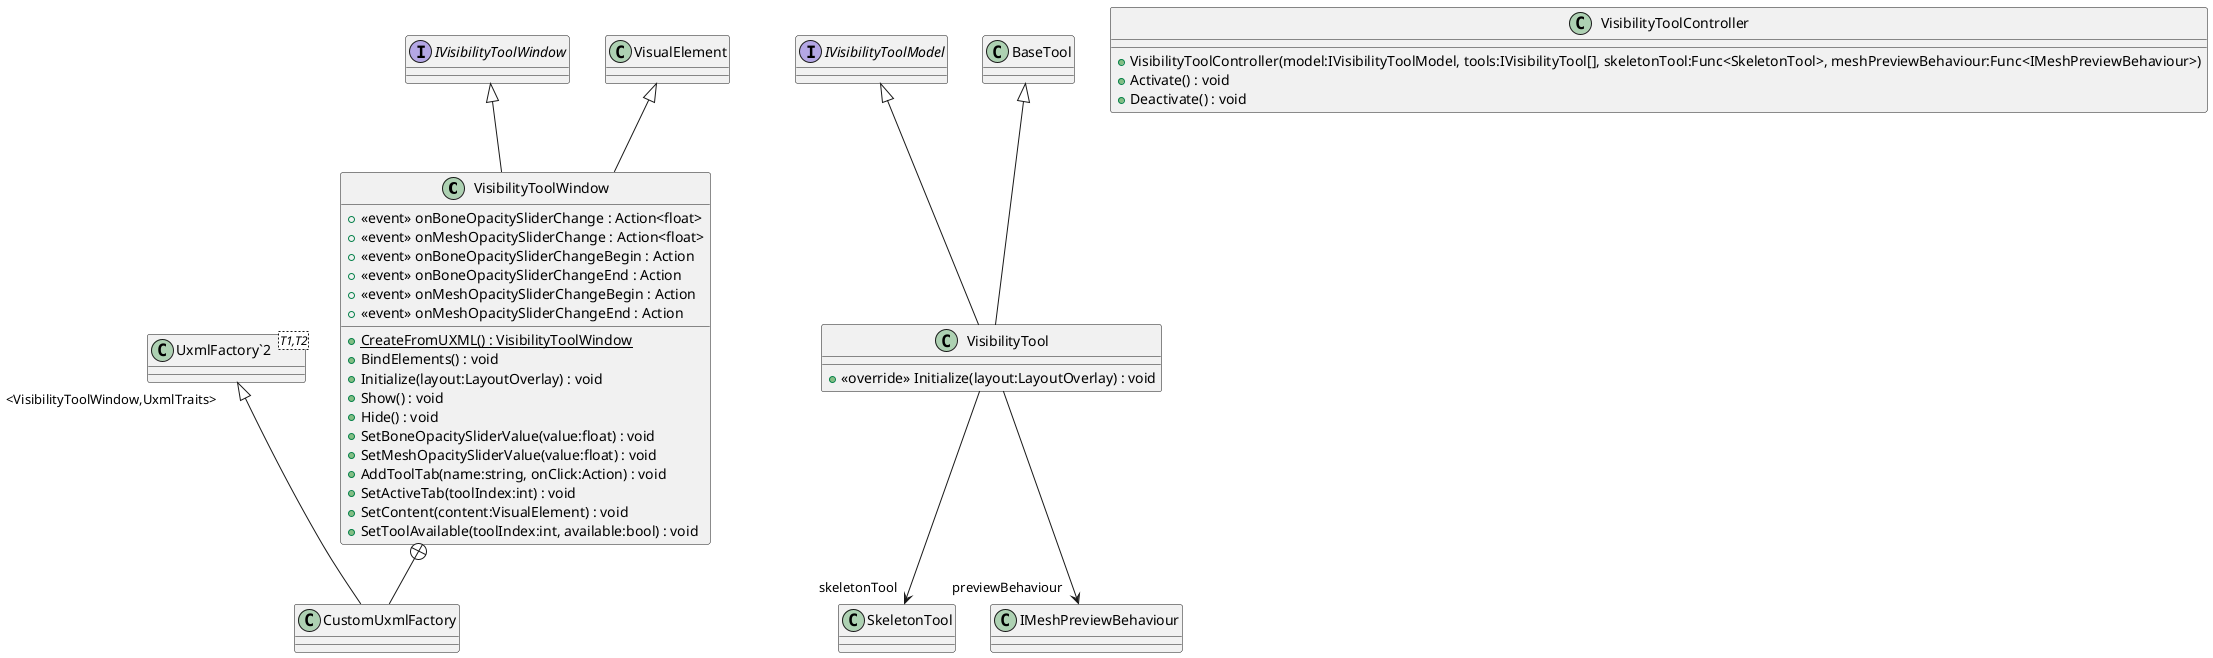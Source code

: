 @startuml
class VisibilityToolWindow {
    +  <<event>> onBoneOpacitySliderChange : Action<float> 
    +  <<event>> onMeshOpacitySliderChange : Action<float> 
    +  <<event>> onBoneOpacitySliderChangeBegin : Action 
    +  <<event>> onBoneOpacitySliderChangeEnd : Action 
    +  <<event>> onMeshOpacitySliderChangeBegin : Action 
    +  <<event>> onMeshOpacitySliderChangeEnd : Action 
    + {static} CreateFromUXML() : VisibilityToolWindow
    + BindElements() : void
    + Initialize(layout:LayoutOverlay) : void
    + Show() : void
    + Hide() : void
    + SetBoneOpacitySliderValue(value:float) : void
    + SetMeshOpacitySliderValue(value:float) : void
    + AddToolTab(name:string, onClick:Action) : void
    + SetActiveTab(toolIndex:int) : void
    + SetContent(content:VisualElement) : void
    + SetToolAvailable(toolIndex:int, available:bool) : void
}
class VisibilityTool {
    + <<override>> Initialize(layout:LayoutOverlay) : void
}
interface IVisibilityToolModel {
}
interface IVisibilityToolWindow {
}
class VisibilityToolController {
    + VisibilityToolController(model:IVisibilityToolModel, tools:IVisibilityTool[], skeletonTool:Func<SkeletonTool>, meshPreviewBehaviour:Func<IMeshPreviewBehaviour>)
    + Activate() : void
    + Deactivate() : void
}
class CustomUxmlFactory {
}
class "UxmlFactory`2"<T1,T2> {
}
VisualElement <|-- VisibilityToolWindow
IVisibilityToolWindow <|-- VisibilityToolWindow
BaseTool <|-- VisibilityTool
IVisibilityToolModel <|-- VisibilityTool
VisibilityTool --> "skeletonTool" SkeletonTool
VisibilityTool --> "previewBehaviour" IMeshPreviewBehaviour
VisibilityToolWindow +-- CustomUxmlFactory
"UxmlFactory`2" "<VisibilityToolWindow,UxmlTraits>" <|-- CustomUxmlFactory
@enduml
